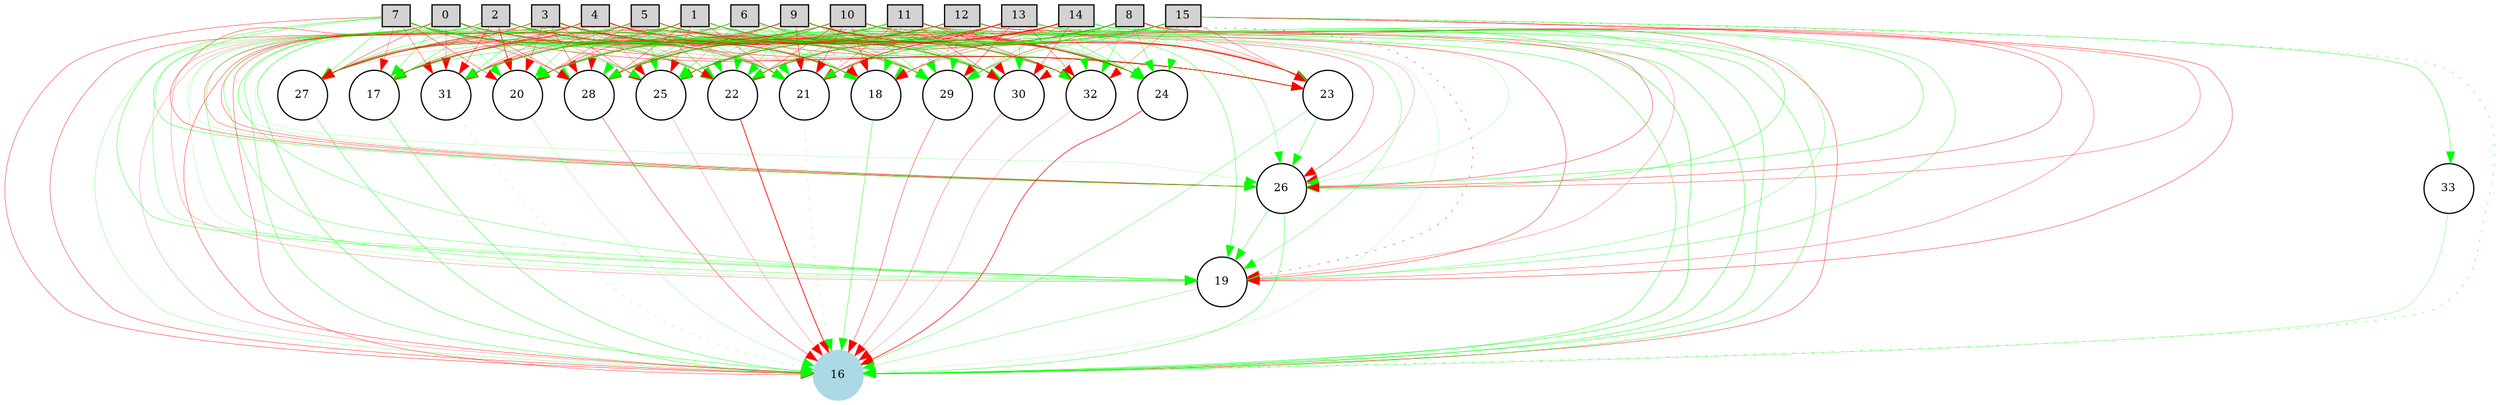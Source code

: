 digraph {
	node [fontsize=9 height=0.2 shape=circle width=0.2]
		0 [shape=box style=filled]
		1 [shape=box style=filled]
		2 [shape=box style=filled]
		3 [shape=box style=filled]
		4 [shape=box style=filled]
		5 [shape=box style=filled]
		6 [shape=box style=filled]
		7 [shape=box style=filled]
		8 [shape=box style=filled]
		9 [shape=box style=filled]
		10 [shape=box style=filled]
		11 [shape=box style=filled]
		12 [shape=box style=filled]
		13 [shape=box style=filled]
		14 [shape=box style=filled]
		15 [shape=box style=filled]
		16 [color=lightblue style=filled]
			9 -> 26 [color=red penwidth=0.2618642081218556 style=solid]
			15 -> 27 [color=red penwidth=0.11287930131493794 style=solid]
			14 -> 17 [color=red penwidth=0.30000000000000004 style=solid]
			5 -> 31 [color=red penwidth=0.30000000000000004 style=solid]
			10 -> 17 [color=red penwidth=0.2255102287999558 style=solid]
			0 -> 20 [color=green penwidth=0.1891743547030718 style=solid]
			15 -> 20 [color=green penwidth=0.16466703504997987 style=solid]
			6 -> 28 [color=green penwidth=0.30000000000000004 style=solid]
			11 -> 28 [color=green penwidth=0.30000000000000004 style=solid]
			1 -> 17 [color=green penwidth=0.30000000000000004 style=solid]
			7 -> 25 [color=green penwidth=0.20829637292604886 style=solid]
			13 -> 17 [color=red penwidth=0.30000000000000004 style=solid]
			12 -> 31 [color=green penwidth=0.24264532455356788 style=solid]
			2 -> 22 [color=green penwidth=0.31070985026900855 style=solid]
			23 -> 26 [color=green penwidth=0.2888685940597345 style=solid]
			13 -> 30 [color=green penwidth=0.30000000000000004 style=solid]
			13 -> 32 [color=red penwidth=0.26337115893526936 style=solid]
			3 -> 24 [color=red penwidth=0.48057830985111927 style=solid]
			27 -> 16 [color=green penwidth=0.2949832209117653 style=solid]
			8 -> 24 [color=green penwidth=0.30000000000000004 style=solid]
			14 -> 31 [color=green penwidth=0.18158547274721037 style=dotted]
			4 -> 19 [color=green penwidth=0.24679269113680502 style=solid]
			5 -> 32 [color=red penwidth=0.13408512993067764 style=dotted]
			9 -> 21 [color=red penwidth=0.3613284760400628 style=solid]
			15 -> 30 [color=red penwidth=0.11971240302728592 style=solid]
			14 -> 18 [color=red penwidth=0.29075770474051543 style=solid]
			5 -> 18 [color=red penwidth=0.11164998774764157 style=solid]
			11 -> 22 [color=green penwidth=0.30000000000000004 style=solid]
			10 -> 18 [color=red penwidth=0.30000000000000004 style=solid]
			0 -> 17 [color=green penwidth=0.2943446737837031 style=solid]
			7 -> 19 [color=green penwidth=0.30000000000000004 style=solid]
			6 -> 25 [color=green penwidth=0.30000000000000004 style=solid]
			12 -> 17 [color=green penwidth=0.17812160114400755 style=solid]
			11 -> 27 [color=red penwidth=0.11489095381051274 style=solid]
			1 -> 28 [color=red penwidth=0.30000000000000004 style=solid]
			7 -> 28 [color=red penwidth=0.30000000000000004 style=solid]
			13 -> 20 [color=green penwidth=0.12534444476865994 style=solid]
			12 -> 28 [color=red penwidth=0.3925336821013514 style=solid]
			2 -> 27 [color=green penwidth=0.28436915984705835 style=solid]
			3 -> 23 [color=red penwidth=0.30000000000000004 style=solid]
			8 -> 21 [color=green penwidth=0.30000000000000004 style=solid]
			14 -> 24 [color=green penwidth=0.2639413319623699 style=solid]
			5 -> 24 [color=red penwidth=0.30000000000000004 style=solid]
			4 -> 16 [color=red penwidth=0.30000000000000004 style=solid]
			2 -> 32 [color=red penwidth=0.30000000000000004 style=solid]
			9 -> 16 [color=green penwidth=0.10575189703662055 style=solid]
			15 -> 29 [color=green penwidth=0.30000000000000004 style=solid]
			6 -> 23 [color=green penwidth=0.22578833712633434 style=solid]
			5 -> 21 [color=green penwidth=0.30000000000000004 style=solid]
			11 -> 21 [color=red penwidth=0.2293409549839229 style=solid]
			10 -> 23 [color=red penwidth=0.21795821116816166 style=solid]
			0 -> 30 [color=red penwidth=0.30000000000000004 style=solid]
			7 -> 22 [color=red penwidth=0.30000000000000004 style=solid]
			6 -> 26 [color=green penwidth=0.20569021761793527 style=solid]
			12 -> 22 [color=green penwidth=0.19184261363243144 style=solid]
			2 -> 17 [color=green penwidth=0.30000000000000004 style=solid]
			1 -> 31 [color=red penwidth=0.25825879973833016 style=solid]
			13 -> 23 [color=red penwidth=0.21290543277882323 style=solid]
			2 -> 28 [color=green penwidth=0.1642236025192681 style=solid]
			8 -> 31 [color=red penwidth=0.10404723845714403 style=solid]
			15 -> 33 [color=green penwidth=0.30000000000000004 style=solid]
			4 -> 26 [color=red penwidth=0.26632772068981425 style=solid]
			3 -> 18 [color=red penwidth=0.30000000000000004 style=solid]
			9 -> 30 [color=red penwidth=0.19734195329361898 style=solid]
			8 -> 18 [color=green penwidth=0.20288317865168798 style=solid]
			14 -> 21 [color=red penwidth=0.1293715343043443 style=solid]
			5 -> 27 [color=green penwidth=0.30000000000000004 style=solid]
			4 -> 21 [color=red penwidth=0.30000000000000004 style=solid]
			10 -> 29 [color=green penwidth=0.30000000000000004 style=solid]
			9 -> 19 [color=green penwidth=0.22511212113859802 style=solid]
			15 -> 16 [color=green penwidth=0.30000000000000004 style=dotted]
			6 -> 16 [color=green penwidth=0.30000000000000004 style=solid]
			4 -> 32 [color=green penwidth=0.23303985787087092 style=dotted]
			11 -> 16 [color=green penwidth=0.3371738943788226 style=solid]
			1 -> 21 [color=red penwidth=0.30000000000000004 style=solid]
			0 -> 27 [color=red penwidth=0.30000000000000004 style=solid]
			7 -> 21 [color=green penwidth=0.30000000000000004 style=solid]
			12 -> 27 [color=red penwidth=0.2421147836359258 style=solid]
			2 -> 18 [color=green penwidth=0.30000000000000004 style=solid]
			1 -> 26 [color=green penwidth=0.12420399579607388 style=solid]
			6 -> 31 [color=green penwidth=0.14366691336480159 style=solid]
			13 -> 26 [color=green penwidth=0.30000000000000004 style=solid]
			9 -> 32 [color=red penwidth=0.30000000000000004 style=solid]
			3 -> 28 [color=red penwidth=0.30000000000000004 style=solid]
			8 -> 28 [color=red penwidth=0.21955098271832968 style=solid]
			7 -> 32 [color=green penwidth=0.24156765507195502 style=solid]
			4 -> 31 [color=red penwidth=0.22252661277478086 style=solid]
			3 -> 17 [color=green penwidth=0.14346411827818345 style=solid]
			9 -> 25 [color=green penwidth=0.17652197748949727 style=solid]
			15 -> 26 [color=red penwidth=0.24606959273782353 style=solid]
			14 -> 22 [color=red penwidth=0.28560134813209526 style=solid]
			5 -> 30 [color=green penwidth=0.30000000000000004 style=solid]
			10 -> 30 [color=green penwidth=0.30000000000000004 style=solid]
			0 -> 21 [color=red penwidth=0.10422176251699365 style=solid]
			15 -> 23 [color=red penwidth=0.23256356882306434 style=solid]
			6 -> 29 [color=red penwidth=0.30000000000000004 style=solid]
			11 -> 31 [color=red penwidth=0.30000000000000004 style=solid]
			1 -> 16 [color=green penwidth=0.27347125557901697 style=solid]
			8 -> 32 [color=green penwidth=0.30000000000000004 style=solid]
			7 -> 24 [color=green penwidth=0.30000000000000004 style=solid]
			6 -> 32 [color=green penwidth=0.17581997050042714 style=solid]
			13 -> 16 [color=green penwidth=0.30000000000000004 style=solid]
			12 -> 24 [color=green penwidth=0.21743592939632156 style=solid]
			2 -> 23 [color=red penwidth=0.13932901112096738 style=solid]
			18 -> 16 [color=green penwidth=0.30000000000000004 style=solid]
			32 -> 16 [color=red penwidth=0.15886021087634017 style=solid]
			13 -> 29 [color=red penwidth=0.30000000000000004 style=solid]
			3 -> 27 [color=red penwidth=0.30000000000000004 style=solid]
			8 -> 25 [color=green penwidth=0.2050946176325056 style=solid]
			14 -> 28 [color=red penwidth=0.18326255652390805 style=solid]
			4 -> 28 [color=red penwidth=0.15625491134931735 style=solid]
			9 -> 20 [color=red penwidth=0.26029640291561484 style=solid]
			15 -> 25 [color=green penwidth=0.16638167377846852 style=solid]
			14 -> 19 [color=green penwidth=0.25923611122737333 style=solid]
			5 -> 17 [color=red penwidth=0.12143656442942691 style=solid]
			10 -> 19 [color=red penwidth=0.30000000000000004 style=dotted]
			0 -> 18 [color=green penwidth=0.30000000000000004 style=solid]
			7 -> 18 [color=green penwidth=0.29960783343139075 style=solid]
			6 -> 30 [color=green penwidth=0.17387638553375756 style=solid]
			12 -> 18 [color=green penwidth=0.17589686868411664 style=solid]
			11 -> 26 [color=green penwidth=0.13383286081263135 style=solid]
			0 -> 32 [color=red penwidth=0.19151862118061944 style=solid]
			7 -> 31 [color=red penwidth=0.25591854450280416 style=solid]
			13 -> 19 [color=green penwidth=0.2127724335762945 style=solid]
			12 -> 29 [color=green penwidth=0.15138303074279552 style=solid]
			2 -> 24 [color=red penwidth=0.2808287554220389 style=solid]
			29 -> 16 [color=red penwidth=0.30000000000000004 style=solid]
			22 -> 16 [color=red penwidth=0.619896329513149 style=solid]
			3 -> 22 [color=green penwidth=0.2546839208765352 style=solid]
			8 -> 22 [color=green penwidth=0.16926950736871776 style=solid]
			14 -> 25 [color=red penwidth=0.30000000000000004 style=solid]
			4 -> 17 [color=red penwidth=0.30000000000000004 style=solid]
			3 -> 32 [color=green penwidth=0.30000000000000004 style=solid]
			10 -> 25 [color=red penwidth=0.2699957923413757 style=solid]
			9 -> 23 [color=red penwidth=0.472729295090178 style=solid]
			15 -> 28 [color=green penwidth=0.30000000000000004 style=solid]
			6 -> 20 [color=red penwidth=0.1452815481858569 style=solid]
			5 -> 20 [color=red penwidth=0.24665590382694788 style=solid]
			1 -> 19 [color=green penwidth=0.24416669480953113 style=solid]
			11 -> 20 [color=green penwidth=0.30000000000000004 style=solid]
			10 -> 20 [color=green penwidth=0.30000000000000004 style=solid]
			0 -> 31 [color=red penwidth=0.2263439596742917 style=solid]
			7 -> 17 [color=red penwidth=0.20485740439991973 style=solid]
			6 -> 27 [color=red penwidth=0.30000000000000004 style=solid]
			12 -> 23 [color=red penwidth=0.1372140592149818 style=solid]
			11 -> 25 [color=green penwidth=0.30000000000000004 style=solid]
			1 -> 30 [color=red penwidth=0.30000000000000004 style=solid]
			4 -> 20 [color=green penwidth=0.27445718940991426 style=solid]
			13 -> 22 [color=red penwidth=0.23209314737113199 style=solid]
			2 -> 29 [color=green penwidth=0.12863294145294804 style=solid]
			12 -> 32 [color=green penwidth=0.16239146615450167 style=solid]
			15 -> 32 [color=red penwidth=0.21605247001365407 style=solid]
			25 -> 16 [color=red penwidth=0.16564914953818122 style=solid]
			4 -> 27 [color=red penwidth=0.30000000000000004 style=solid]
			3 -> 21 [color=red penwidth=0.25676140776155776 style=solid]
			9 -> 29 [color=green penwidth=0.30000000000000004 style=solid]
			8 -> 19 [color=red penwidth=0.2350508684951965 style=solid]
			14 -> 26 [color=green penwidth=0.30000000000000004 style=solid]
			5 -> 26 [color=green penwidth=0.13113173141287623 style=solid]
			4 -> 22 [color=green penwidth=0.18703800478394353 style=solid]
			10 -> 26 [color=red penwidth=0.16954042062661068 style=solid]
			9 -> 18 [color=red penwidth=0.30000000000000004 style=dotted]
			15 -> 19 [color=red penwidth=0.30000000000000004 style=solid]
			6 -> 17 [color=green penwidth=0.20018274943729003 style=solid]
			5 -> 23 [color=red penwidth=0.30000000000000004 style=solid]
			11 -> 19 [color=red penwidth=0.30000000000000004 style=solid]
			1 -> 20 [color=red penwidth=0.30000000000000004 style=solid]
			0 -> 28 [color=red penwidth=0.30000000000000004 style=solid]
			7 -> 20 [color=red penwidth=0.30000000000000004 style=solid]
			12 -> 20 [color=green penwidth=0.18300337884813866 style=solid]
			2 -> 19 [color=red penwidth=0.1731972079642461 style=solid]
			1 -> 25 [color=red penwidth=0.30000000000000004 style=solid]
			13 -> 25 [color=red penwidth=0.1873314858246331 style=solid]
			2 -> 30 [color=green penwidth=0.30000000000000004 style=solid]
			3 -> 31 [color=green penwidth=0.30000000000000004 style=solid]
			8 -> 29 [color=red penwidth=0.30000000000000004 style=solid]
			4 -> 24 [color=red penwidth=0.30000000000000004 style=solid]
			3 -> 16 [color=red penwidth=0.15643491896740713 style=solid]
			1 -> 32 [color=red penwidth=0.17013310977833435 style=solid]
			8 -> 16 [color=red penwidth=0.2948183177033908 style=solid]
			14 -> 23 [color=green penwidth=0.11924286804330225 style=solid]
			5 -> 29 [color=red penwidth=0.15495337072848375 style=solid]
			10 -> 31 [color=red penwidth=0.30000000000000004 style=solid]
			0 -> 22 [color=green penwidth=0.17130965028879902 style=solid]
			15 -> 22 [color=green penwidth=0.30000000000000004 style=solid]
			6 -> 18 [color=green penwidth=0.2834751344514768 style=solid]
			11 -> 30 [color=red penwidth=0.30000000000000004 style=solid]
			1 -> 23 [color=green penwidth=0.25531657454727297 style=solid]
			0 -> 25 [color=green penwidth=0.16510279396735916 style=solid]
			7 -> 27 [color=green penwidth=0.30000000000000004 style=solid]
			12 -> 25 [color=green penwidth=0.20447514886285884 style=solid]
			2 -> 20 [color=red penwidth=0.4868539873783768 style=solid]
			13 -> 28 [color=green penwidth=0.1462252425733449 style=solid]
			3 -> 26 [color=red penwidth=0.25495923630606737 style=solid]
			8 -> 26 [color=red penwidth=0.28009459758380884 style=solid]
			14 -> 29 [color=green penwidth=0.30000000000000004 style=solid]
			4 -> 29 [color=red penwidth=0.12772248119620136 style=solid]
			9 -> 27 [color=red penwidth=0.30000000000000004 style=solid]
			15 -> 24 [color=green penwidth=0.1518601928525023 style=solid]
			14 -> 16 [color=green penwidth=0.30000000000000004 style=solid]
			5 -> 16 [color=red penwidth=0.27056727585265183 style=solid]
			19 -> 16 [color=green penwidth=0.21129998532273264 style=solid]
			10 -> 16 [color=green penwidth=0.30000000000000004 style=solid]
			0 -> 19 [color=green penwidth=0.20996869448986238 style=solid]
			15 -> 21 [color=green penwidth=0.20297184704456184 style=solid]
			31 -> 16 [color=green penwidth=0.18386338240253433 style=dotted]
			10 -> 21 [color=red penwidth=0.30000000000000004 style=solid]
			12 -> 19 [color=red penwidth=0.19318677929535172 style=solid]
			11 -> 29 [color=green penwidth=0.3701882539287418 style=solid]
			1 -> 18 [color=green penwidth=0.25324449094154755 style=solid]
			7 -> 30 [color=green penwidth=0.2612572932622136 style=solid]
			13 -> 18 [color=red penwidth=0.30000000000000004 style=dotted]
			12 -> 30 [color=red penwidth=0.30000000000000004 style=dotted]
			2 -> 25 [color=red penwidth=0.20203980549728545 style=solid]
			12 -> 26 [color=red penwidth=0.30000000000000004 style=solid]
			13 -> 31 [color=green penwidth=0.1787364847892816 style=solid]
			3 -> 25 [color=red penwidth=0.30000000000000004 style=solid]
			0 -> 24 [color=red penwidth=0.12927446340470475 style=solid]
			8 -> 23 [color=red penwidth=0.2142157996050858 style=solid]
			14 -> 30 [color=red penwidth=0.30000000000000004 style=solid]
			4 -> 18 [color=red penwidth=0.30000000000000004 style=solid]
			10 -> 32 [color=green penwidth=0.18920379352627206 style=solid]
			9 -> 22 [color=green penwidth=0.30000000000000004 style=solid]
			15 -> 31 [color=green penwidth=0.30000000000000004 style=solid]
			6 -> 21 [color=green penwidth=0.30000000000000004 style=solid]
			5 -> 19 [color=green penwidth=0.24216356131137365 style=solid]
			11 -> 23 [color=red penwidth=0.30000000000000004 style=solid]
			24 -> 16 [color=red penwidth=0.49529003642461245 style=solid]
			0 -> 16 [color=red penwidth=0.30000000000000004 style=solid]
			7 -> 16 [color=red penwidth=0.30000000000000004 style=solid]
			6 -> 24 [color=green penwidth=0.16720057296875002 style=solid]
			21 -> 16 [color=green penwidth=0.18363841281751203 style=dotted]
			12 -> 16 [color=green penwidth=0.3075635659304175 style=solid]
			11 -> 24 [color=green penwidth=0.30000000000000004 style=solid]
			1 -> 29 [color=green penwidth=0.30000000000000004 style=solid]
			17 -> 16 [color=green penwidth=0.30000000000000004 style=solid]
			7 -> 29 [color=green penwidth=0.2136621578638218 style=solid]
			13 -> 21 [color=red penwidth=0.4873096319504282 style=solid]
			2 -> 26 [color=green penwidth=0.13346101540896194 style=solid]
			9 -> 24 [color=red penwidth=0.30000000000000004 style=solid]
			3 -> 20 [color=red penwidth=0.30000000000000004 style=solid]
			9 -> 28 [color=red penwidth=0.3422926610270303 style=solid]
			8 -> 20 [color=green penwidth=0.30000000000000004 style=solid]
			14 -> 27 [color=red penwidth=0.16832397273117816 style=dotted]
			5 -> 25 [color=green penwidth=0.30000000000000004 style=solid]
			4 -> 23 [color=green penwidth=0.23791664685130862 style=solid]
			10 -> 27 [color=red penwidth=0.10784572150203901 style=solid]
			9 -> 17 [color=green penwidth=0.13274043284086323 style=solid]
			15 -> 18 [color=red penwidth=0.16876678032280434 style=solid]
			6 -> 22 [color=green penwidth=0.2433233796423389 style=solid]
			5 -> 22 [color=green penwidth=0.3724273312391294 style=solid]
			11 -> 18 [color=green penwidth=0.30000000000000004 style=solid]
			10 -> 22 [color=red penwidth=0.30000000000000004 style=solid]
			0 -> 29 [color=green penwidth=0.11534258749330112 style=solid]
			7 -> 23 [color=red penwidth=0.30000000000000004 style=solid]
			12 -> 21 [color=red penwidth=0.1507919269867692 style=solid]
			2 -> 16 [color=green penwidth=0.17397526598250113 style=solid]
			1 -> 24 [color=green penwidth=0.11810274791160136 style=solid]
			23 -> 16 [color=green penwidth=0.24713070646536084 style=solid]
			13 -> 24 [color=green penwidth=0.30000000000000004 style=solid]
			28 -> 16 [color=red penwidth=0.30000000000000004 style=solid]
			2 -> 31 [color=red penwidth=0.30000000000000004 style=solid]
			33 -> 16 [color=green penwidth=0.19384547479582404 style=solid]
			3 -> 30 [color=red penwidth=0.1360770522163935 style=solid]
			8 -> 30 [color=green penwidth=0.12458697956783667 style=solid]
			4 -> 25 [color=red penwidth=0.19322901517111463 style=solid]
			3 -> 19 [color=green penwidth=0.130521010377893 style=solid]
			9 -> 31 [color=green penwidth=0.13697044767399302 style=dotted]
			8 -> 17 [color=green penwidth=0.29860259012852364 style=solid]
			14 -> 20 [color=red penwidth=0.23506959983722914 style=solid]
			5 -> 28 [color=green penwidth=0.30000000000000004 style=dotted]
			20 -> 16 [color=green penwidth=0.15012713697617203 style=solid]
			10 -> 28 [color=green penwidth=0.30000000000000004 style=solid]
			0 -> 23 [color=red penwidth=0.30000000000000004 style=solid]
			15 -> 17 [color=green penwidth=0.30000000000000004 style=solid]
			6 -> 19 [color=green penwidth=0.27581902096275224 style=solid]
			11 -> 17 [color=red penwidth=0.11547255183468176 style=solid]
			1 -> 22 [color=green penwidth=0.22990554412526598 style=solid]
			0 -> 26 [color=red penwidth=0.30000000000000004 style=solid]
			7 -> 26 [color=green penwidth=0.30000000000000004 style=solid]
			10 -> 24 [color=red penwidth=0.30000000000000004 style=solid]
			26 -> 19 [color=green penwidth=0.30000000000000004 style=solid]
			2 -> 21 [color=green penwidth=0.10936249301454828 style=solid]
			1 -> 27 [color=red penwidth=0.20962442207569 style=solid]
			13 -> 27 [color=green penwidth=0.23849513893459715 style=solid]
			11 -> 32 [color=red penwidth=0.2819045410613511 style=solid]
			14 -> 32 [color=green penwidth=0.16456209826791762 style=solid]
			3 -> 29 [color=green penwidth=0.30000000000000004 style=solid]
			8 -> 27 [color=red penwidth=0.30000000000000004 style=solid]
			4 -> 30 [color=green penwidth=0.30000000000000004 style=solid]
			26 -> 16 [color=green penwidth=0.2898430299743455 style=solid]
			30 -> 16 [color=red penwidth=0.22814701106393062 style=solid]
}